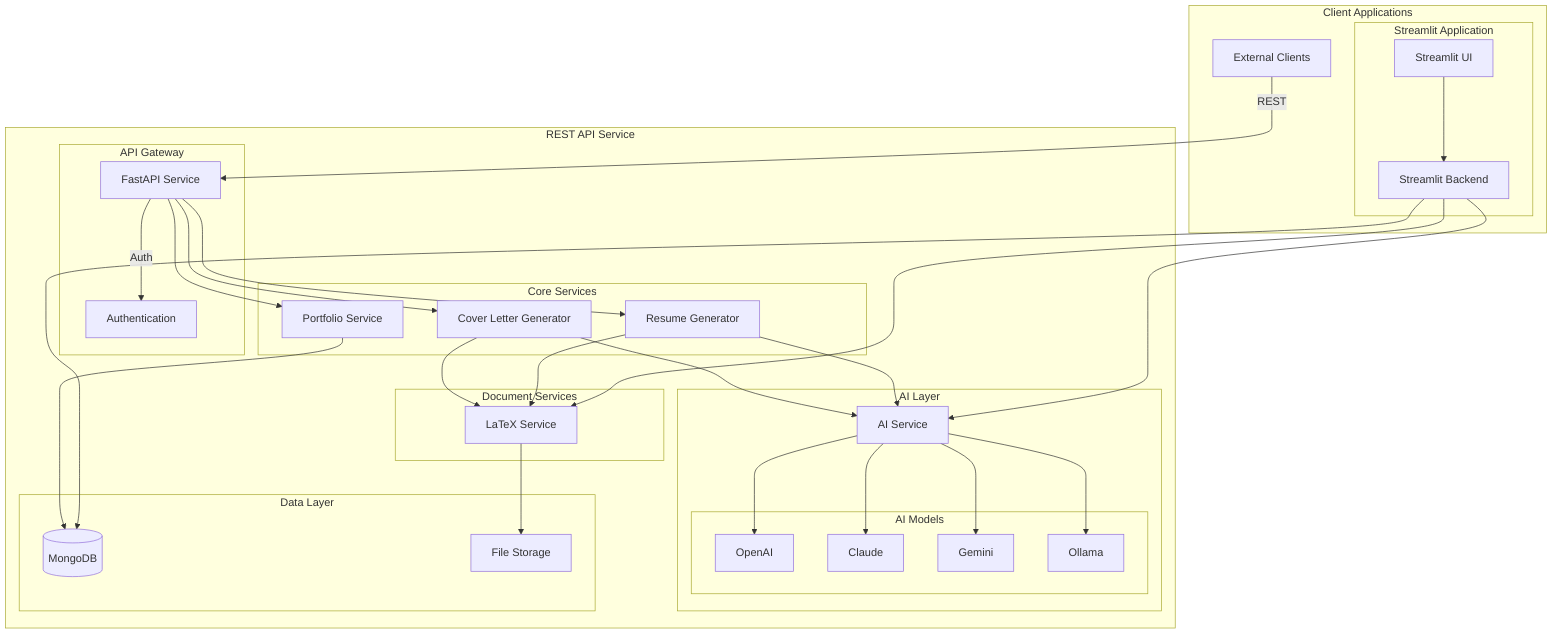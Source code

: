 graph TB
    subgraph Client Applications
        subgraph Streamlit Application
            ST[Streamlit UI]
            STB[Streamlit Backend]
        end
        EXT[External Clients]
    end

    subgraph REST API Service
        subgraph API Gateway
            API[FastAPI Service]
            AUTH[Authentication]
        end

        subgraph Core Services
            RG[Resume Generator]
            CG[Cover Letter Generator]
            PS[Portfolio Service]
        end

        subgraph AI Layer
            AI[AI Service]
            subgraph AI Models
                GPT[OpenAI]
                Claude[Claude]
                Gemini[Gemini]
                Ollama[Ollama]
            end
        end

        subgraph Document Services
            LT[LaTeX Service]
        end

        subgraph Data Layer
            DB[(MongoDB)]
            FS[File Storage]
        end
    end

    %% Streamlit connections
    ST --> STB
    STB --> AI
    STB --> LT
    STB --> DB

    %% External API connections
    EXT --> |REST| API
    API --> |Auth| AUTH
    API --> RG & CG & PS

    %% Service interactions
    RG & CG --> AI
    AI --> GPT & Claude & Gemini & Ollama
    RG & CG --> LT
    PS --> DB
    LT --> FS